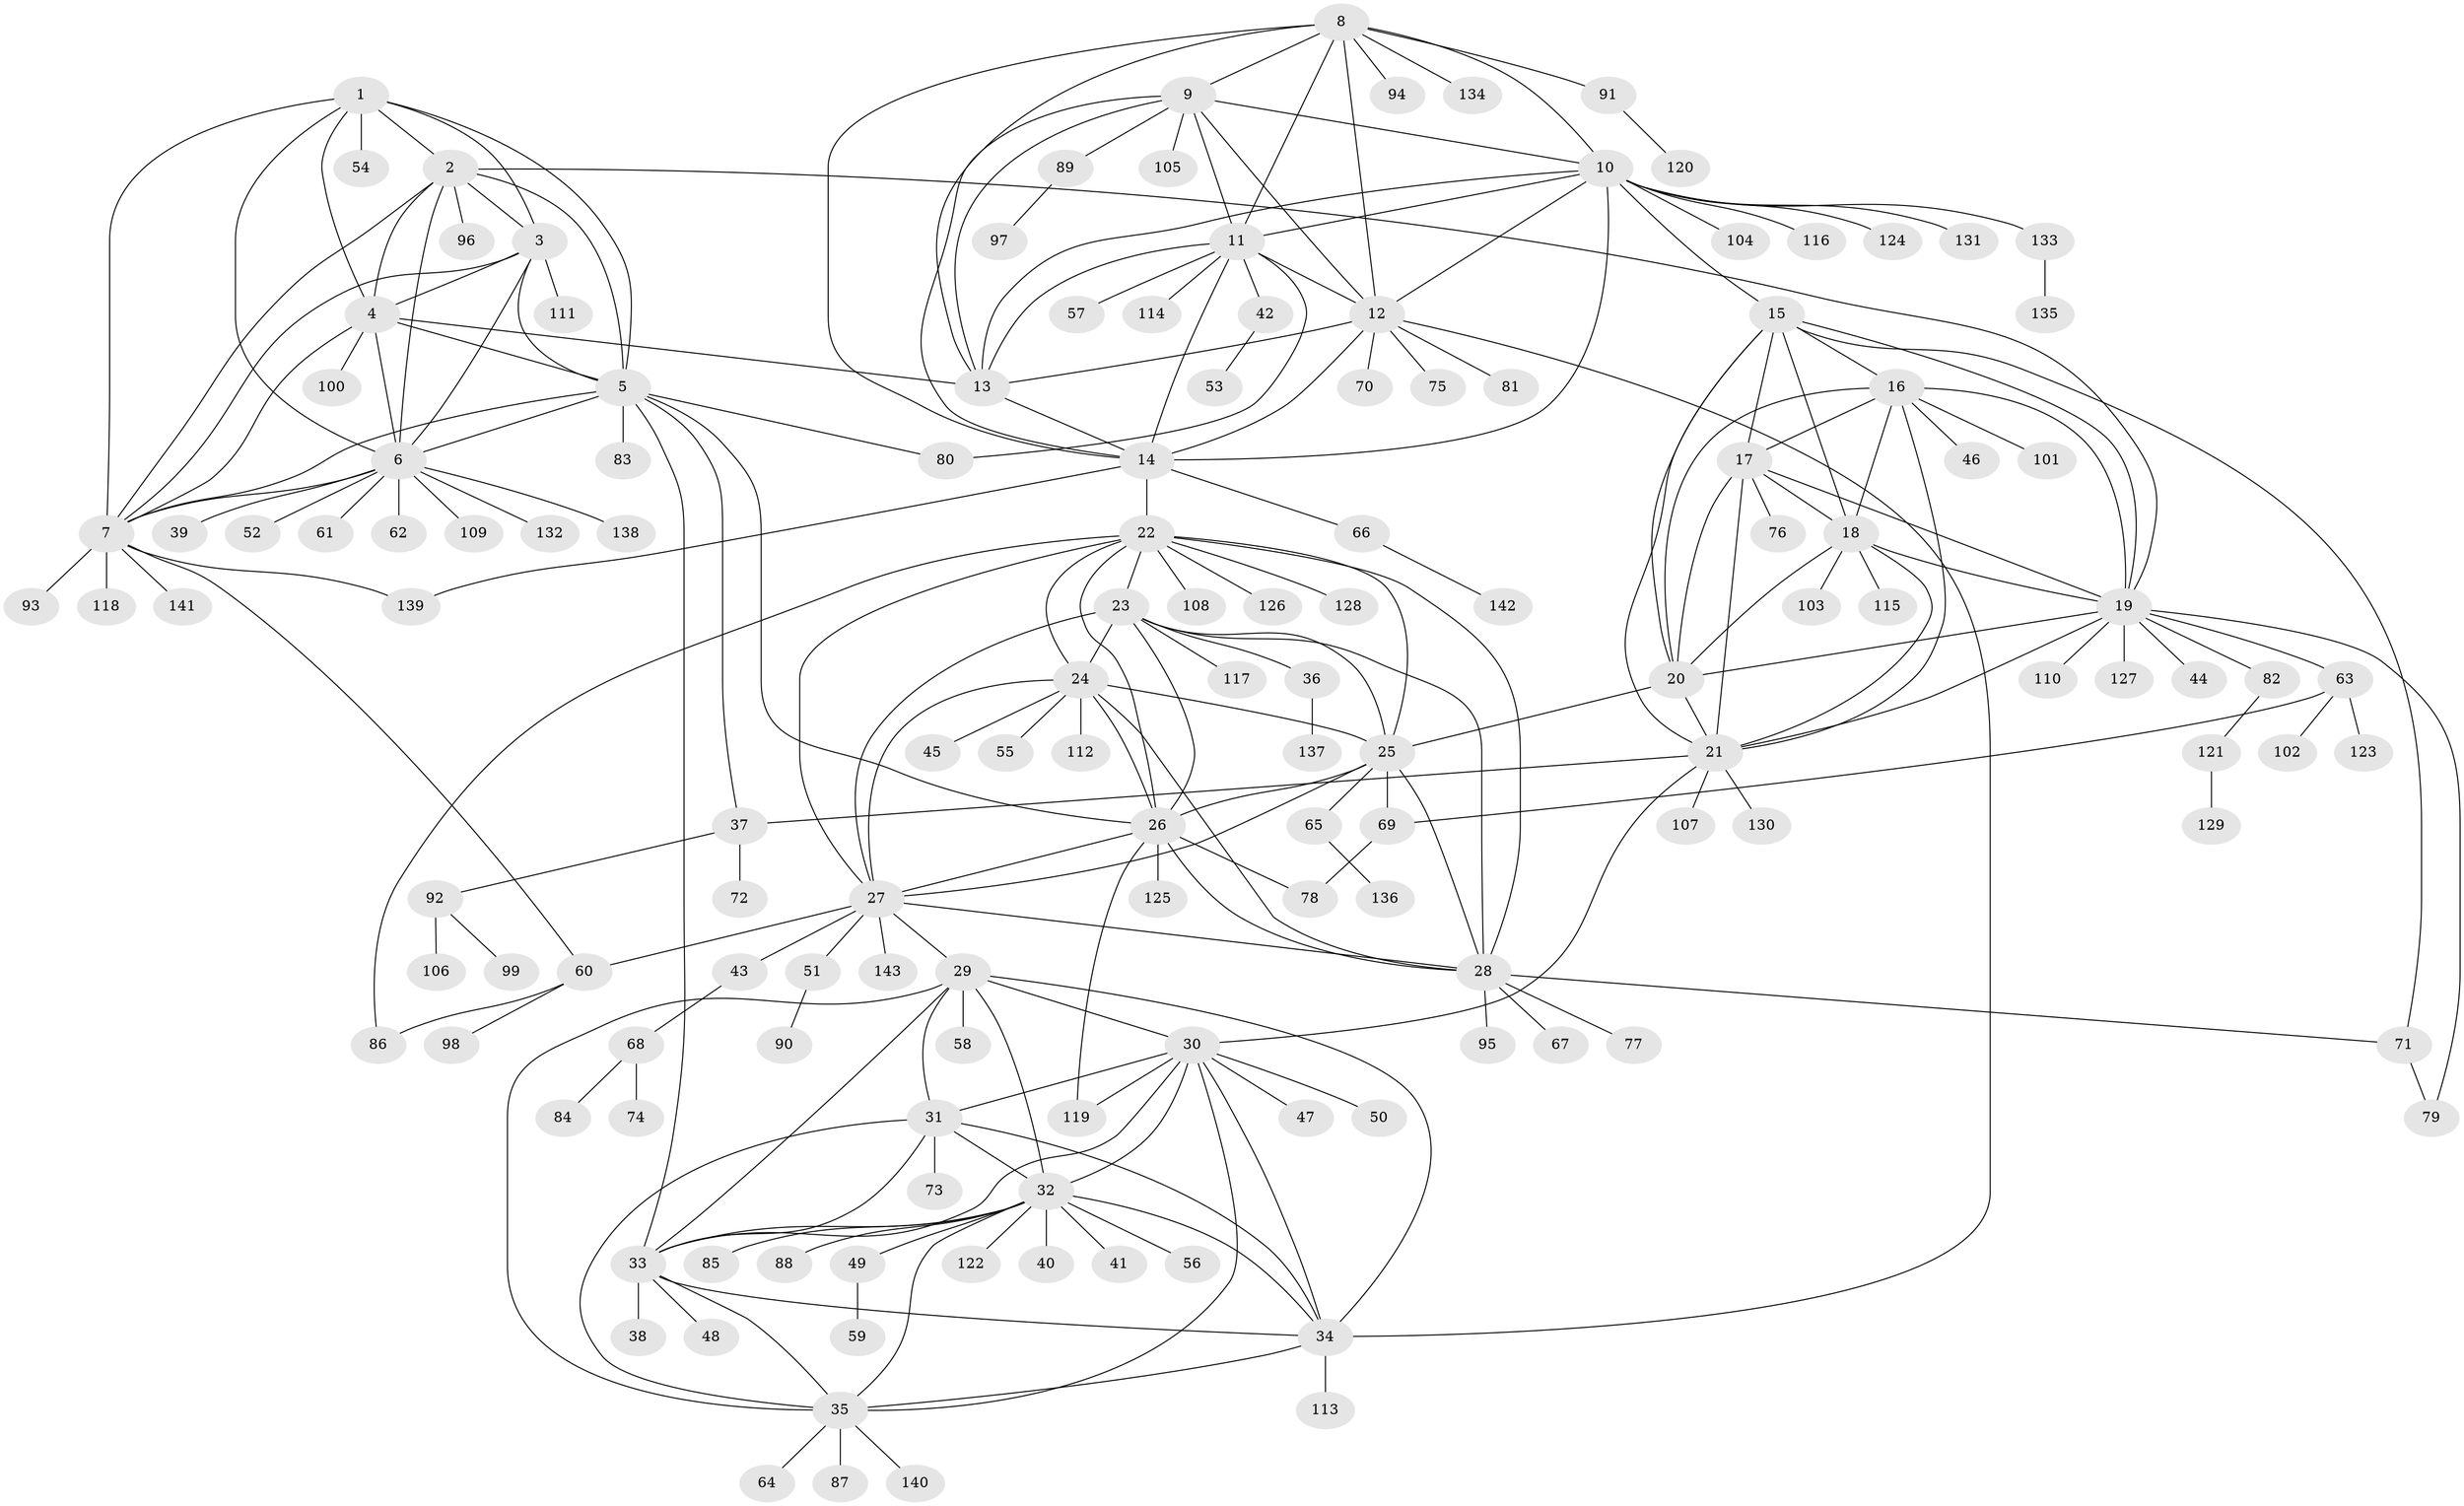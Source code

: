 // coarse degree distribution, {4: 0.03529411764705882, 6: 0.023529411764705882, 5: 0.011764705882352941, 7: 0.023529411764705882, 11: 0.011764705882352941, 12: 0.011764705882352941, 1: 0.788235294117647, 14: 0.011764705882352941, 15: 0.011764705882352941, 2: 0.047058823529411764, 17: 0.011764705882352941, 13: 0.011764705882352941}
// Generated by graph-tools (version 1.1) at 2025/57/03/04/25 21:57:44]
// undirected, 143 vertices, 233 edges
graph export_dot {
graph [start="1"]
  node [color=gray90,style=filled];
  1;
  2;
  3;
  4;
  5;
  6;
  7;
  8;
  9;
  10;
  11;
  12;
  13;
  14;
  15;
  16;
  17;
  18;
  19;
  20;
  21;
  22;
  23;
  24;
  25;
  26;
  27;
  28;
  29;
  30;
  31;
  32;
  33;
  34;
  35;
  36;
  37;
  38;
  39;
  40;
  41;
  42;
  43;
  44;
  45;
  46;
  47;
  48;
  49;
  50;
  51;
  52;
  53;
  54;
  55;
  56;
  57;
  58;
  59;
  60;
  61;
  62;
  63;
  64;
  65;
  66;
  67;
  68;
  69;
  70;
  71;
  72;
  73;
  74;
  75;
  76;
  77;
  78;
  79;
  80;
  81;
  82;
  83;
  84;
  85;
  86;
  87;
  88;
  89;
  90;
  91;
  92;
  93;
  94;
  95;
  96;
  97;
  98;
  99;
  100;
  101;
  102;
  103;
  104;
  105;
  106;
  107;
  108;
  109;
  110;
  111;
  112;
  113;
  114;
  115;
  116;
  117;
  118;
  119;
  120;
  121;
  122;
  123;
  124;
  125;
  126;
  127;
  128;
  129;
  130;
  131;
  132;
  133;
  134;
  135;
  136;
  137;
  138;
  139;
  140;
  141;
  142;
  143;
  1 -- 2;
  1 -- 3;
  1 -- 4;
  1 -- 5;
  1 -- 6;
  1 -- 7;
  1 -- 54;
  2 -- 3;
  2 -- 4;
  2 -- 5;
  2 -- 6;
  2 -- 7;
  2 -- 19;
  2 -- 96;
  3 -- 4;
  3 -- 5;
  3 -- 6;
  3 -- 7;
  3 -- 111;
  4 -- 5;
  4 -- 6;
  4 -- 7;
  4 -- 13;
  4 -- 100;
  5 -- 6;
  5 -- 7;
  5 -- 26;
  5 -- 33;
  5 -- 37;
  5 -- 80;
  5 -- 83;
  6 -- 7;
  6 -- 39;
  6 -- 52;
  6 -- 61;
  6 -- 62;
  6 -- 109;
  6 -- 132;
  6 -- 138;
  7 -- 60;
  7 -- 93;
  7 -- 118;
  7 -- 139;
  7 -- 141;
  8 -- 9;
  8 -- 10;
  8 -- 11;
  8 -- 12;
  8 -- 13;
  8 -- 14;
  8 -- 91;
  8 -- 94;
  8 -- 134;
  9 -- 10;
  9 -- 11;
  9 -- 12;
  9 -- 13;
  9 -- 14;
  9 -- 89;
  9 -- 105;
  10 -- 11;
  10 -- 12;
  10 -- 13;
  10 -- 14;
  10 -- 15;
  10 -- 104;
  10 -- 116;
  10 -- 124;
  10 -- 131;
  10 -- 133;
  11 -- 12;
  11 -- 13;
  11 -- 14;
  11 -- 42;
  11 -- 57;
  11 -- 80;
  11 -- 114;
  12 -- 13;
  12 -- 14;
  12 -- 34;
  12 -- 70;
  12 -- 75;
  12 -- 81;
  13 -- 14;
  14 -- 22;
  14 -- 66;
  14 -- 139;
  15 -- 16;
  15 -- 17;
  15 -- 18;
  15 -- 19;
  15 -- 20;
  15 -- 21;
  15 -- 71;
  16 -- 17;
  16 -- 18;
  16 -- 19;
  16 -- 20;
  16 -- 21;
  16 -- 46;
  16 -- 101;
  17 -- 18;
  17 -- 19;
  17 -- 20;
  17 -- 21;
  17 -- 76;
  18 -- 19;
  18 -- 20;
  18 -- 21;
  18 -- 103;
  18 -- 115;
  19 -- 20;
  19 -- 21;
  19 -- 44;
  19 -- 63;
  19 -- 79;
  19 -- 82;
  19 -- 110;
  19 -- 127;
  20 -- 21;
  20 -- 25;
  21 -- 30;
  21 -- 37;
  21 -- 107;
  21 -- 130;
  22 -- 23;
  22 -- 24;
  22 -- 25;
  22 -- 26;
  22 -- 27;
  22 -- 28;
  22 -- 86;
  22 -- 108;
  22 -- 126;
  22 -- 128;
  23 -- 24;
  23 -- 25;
  23 -- 26;
  23 -- 27;
  23 -- 28;
  23 -- 36;
  23 -- 117;
  24 -- 25;
  24 -- 26;
  24 -- 27;
  24 -- 28;
  24 -- 45;
  24 -- 55;
  24 -- 112;
  25 -- 26;
  25 -- 27;
  25 -- 28;
  25 -- 65;
  25 -- 69;
  26 -- 27;
  26 -- 28;
  26 -- 78;
  26 -- 119;
  26 -- 125;
  27 -- 28;
  27 -- 29;
  27 -- 43;
  27 -- 51;
  27 -- 60;
  27 -- 143;
  28 -- 67;
  28 -- 71;
  28 -- 77;
  28 -- 95;
  29 -- 30;
  29 -- 31;
  29 -- 32;
  29 -- 33;
  29 -- 34;
  29 -- 35;
  29 -- 58;
  30 -- 31;
  30 -- 32;
  30 -- 33;
  30 -- 34;
  30 -- 35;
  30 -- 47;
  30 -- 50;
  30 -- 119;
  31 -- 32;
  31 -- 33;
  31 -- 34;
  31 -- 35;
  31 -- 73;
  32 -- 33;
  32 -- 34;
  32 -- 35;
  32 -- 40;
  32 -- 41;
  32 -- 49;
  32 -- 56;
  32 -- 85;
  32 -- 88;
  32 -- 122;
  33 -- 34;
  33 -- 35;
  33 -- 38;
  33 -- 48;
  34 -- 35;
  34 -- 113;
  35 -- 64;
  35 -- 87;
  35 -- 140;
  36 -- 137;
  37 -- 72;
  37 -- 92;
  42 -- 53;
  43 -- 68;
  49 -- 59;
  51 -- 90;
  60 -- 86;
  60 -- 98;
  63 -- 69;
  63 -- 102;
  63 -- 123;
  65 -- 136;
  66 -- 142;
  68 -- 74;
  68 -- 84;
  69 -- 78;
  71 -- 79;
  82 -- 121;
  89 -- 97;
  91 -- 120;
  92 -- 99;
  92 -- 106;
  121 -- 129;
  133 -- 135;
}
